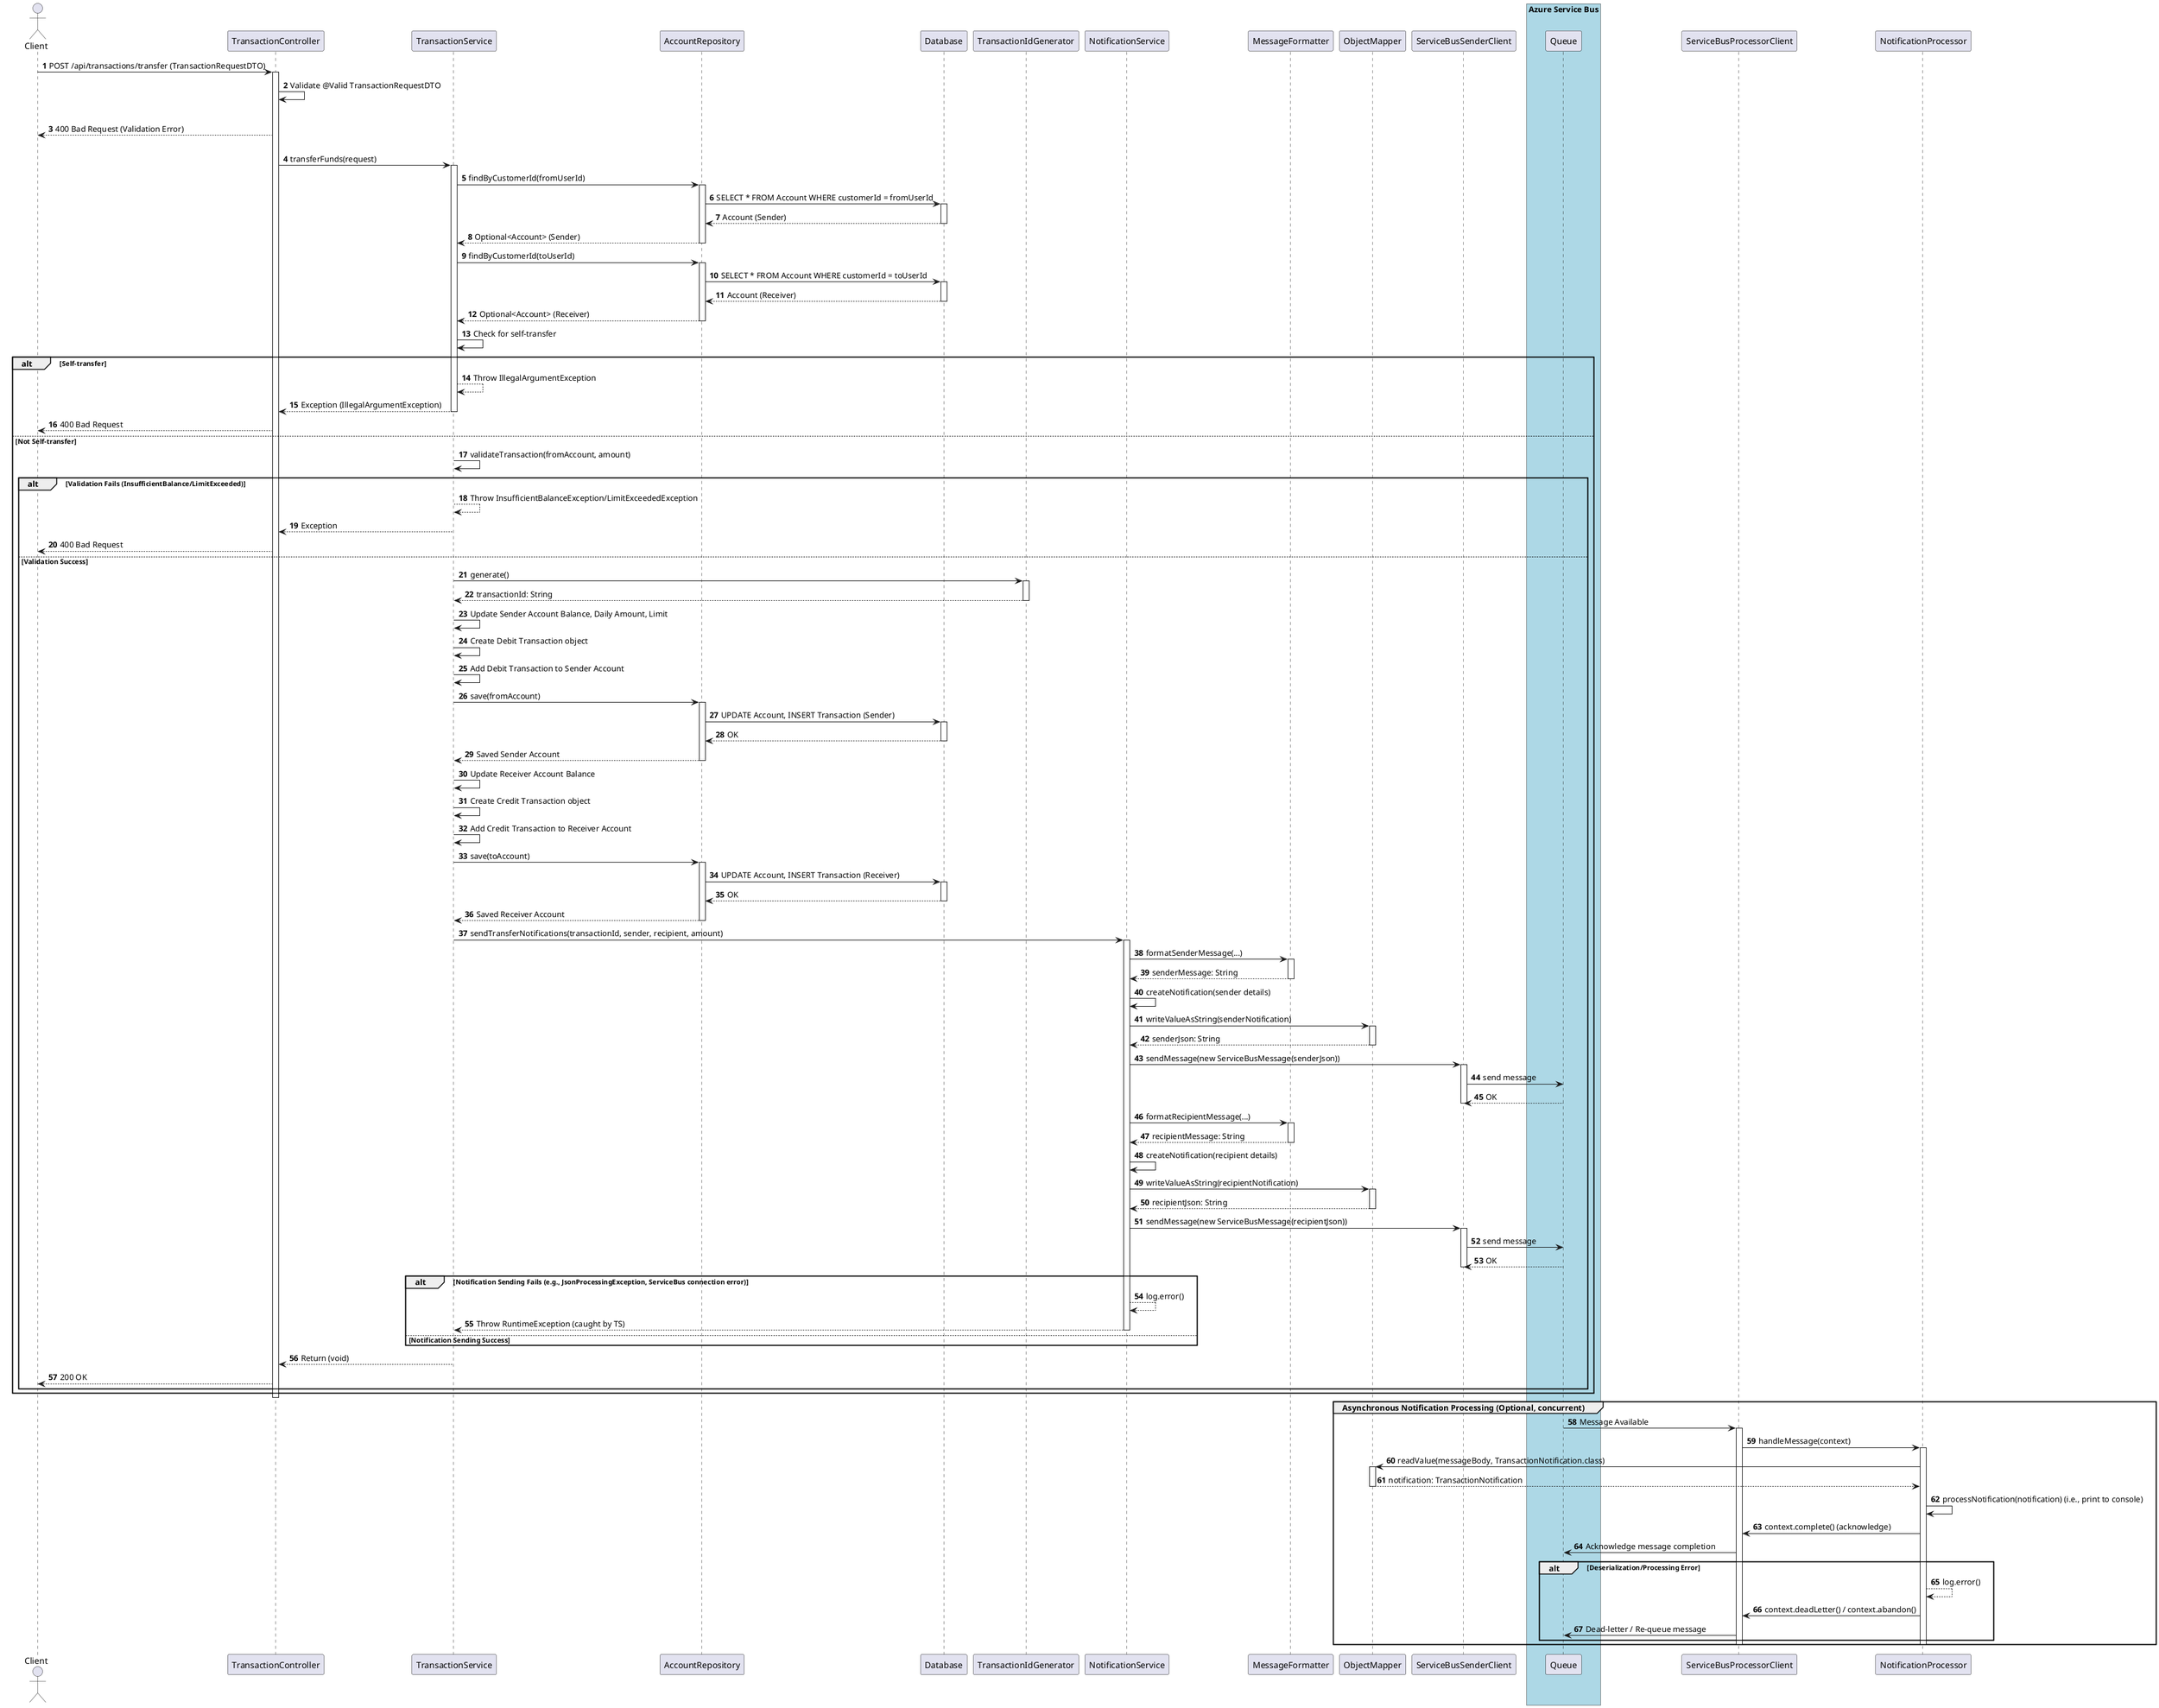@startuml
autonumber
actor "Client" as C
participant "TransactionController" as TC
participant "TransactionService" as TS
participant "AccountRepository" as AR
participant "Database" as DB
participant "TransactionIdGenerator" as TIG
participant "NotificationService" as NS
participant "MessageFormatter" as MF
participant "ObjectMapper" as OM
participant "ServiceBusSenderClient" as SB_SENDER
box "Azure Service Bus" #LightBlue
  participant "Queue" as SB_Q
end box
participant "ServiceBusProcessorClient" as SB_PROCESSOR
participant "NotificationProcessor" as NP

C -> TC: POST /api/transactions/transfer (TransactionRequestDTO)
activate TC
TC -> TC: Validate @Valid TransactionRequestDTO
alt Validation Fails
  TC --> C: 400 Bad Request (Validation Error)
else Validation Success
  TC -> TS: transferFunds(request)
  activate TS
  TS -> AR: findByCustomerId(fromUserId)
  activate AR
  AR -> DB: SELECT * FROM Account WHERE customerId = fromUserId
  activate DB
  DB --> AR: Account (Sender)
  deactivate DB
  AR --> TS: Optional<Account> (Sender)
  deactivate AR

  TS -> AR: findByCustomerId(toUserId)
  activate AR
  AR -> DB: SELECT * FROM Account WHERE customerId = toUserId
  activate DB
  DB --> AR: Account (Receiver)
  deactivate DB
  AR --> TS: Optional<Account> (Receiver)
  deactivate AR

  TS -> TS: Check for self-transfer
  alt Self-transfer
    TS --> TS: Throw IllegalArgumentException
    TS --> TC: Exception (IllegalArgumentException)
    deactivate TS
    TC --> C: 400 Bad Request
  else Not Self-transfer
    TS -> TS: validateTransaction(fromAccount, amount)
    alt Validation Fails (InsufficientBalance/LimitExceeded)
      TS --> TS: Throw InsufficientBalanceException/LimitExceededException
      TS --> TC: Exception
      deactivate TS
      TC --> C: 400 Bad Request
    else Validation Success
      TS -> TIG: generate()
      activate TIG
      TIG --> TS: transactionId: String
      deactivate TIG

      TS -> TS: Update Sender Account Balance, Daily Amount, Limit
      TS -> TS: Create Debit Transaction object
      TS -> TS: Add Debit Transaction to Sender Account
      TS -> AR: save(fromAccount)
      activate AR
      AR -> DB: UPDATE Account, INSERT Transaction (Sender)
      activate DB
      DB --> AR: OK
      deactivate DB
      AR --> TS: Saved Sender Account
      deactivate AR

      TS -> TS: Update Receiver Account Balance
      TS -> TS: Create Credit Transaction object
      TS -> TS: Add Credit Transaction to Receiver Account
      TS -> AR: save(toAccount)
      activate AR
      AR -> DB: UPDATE Account, INSERT Transaction (Receiver)
      activate DB
      DB --> AR: OK
      deactivate DB
      AR --> TS: Saved Receiver Account
      deactivate AR

      TS -> NS: sendTransferNotifications(transactionId, sender, recipient, amount)
      activate NS
      NS -> MF: formatSenderMessage(...)
      activate MF
      MF --> NS: senderMessage: String
      deactivate MF
      NS -> NS: createNotification(sender details)
      NS -> OM: writeValueAsString(senderNotification)
      activate OM
      OM --> NS: senderJson: String
      deactivate OM
      NS -> SB_SENDER: sendMessage(new ServiceBusMessage(senderJson))
      activate SB_SENDER
      SB_SENDER -> SB_Q: send message
      SB_Q --> SB_SENDER: OK
      deactivate SB_SENDER
      NS -> MF: formatRecipientMessage(...)
      activate MF
      MF --> NS: recipientMessage: String
      deactivate MF
      NS -> NS: createNotification(recipient details)
      NS -> OM: writeValueAsString(recipientNotification)
      activate OM
      OM --> NS: recipientJson: String
      deactivate OM
      NS -> SB_SENDER: sendMessage(new ServiceBusMessage(recipientJson))
      activate SB_SENDER
      SB_SENDER -> SB_Q: send message
      SB_Q --> SB_SENDER: OK
      deactivate SB_SENDER
      alt Notification Sending Fails (e.g., JsonProcessingException, ServiceBus connection error)
        NS --> NS: log.error()
        NS --> TS: Throw RuntimeException (caught by TS)
        deactivate NS
      else Notification Sending Success
        deactivate NS
      end

      TS --> TC: Return (void)
      deactivate TS
      TC --> C: 200 OK
    end
  end
deactivate TC

group Asynchronous Notification Processing (Optional, concurrent)
  SB_Q -> SB_PROCESSOR: Message Available
  activate SB_PROCESSOR
  SB_PROCESSOR -> NP: handleMessage(context)
  activate NP
  NP -> OM: readValue(messageBody, TransactionNotification.class)
  activate OM
  OM --> NP: notification: TransactionNotification
  deactivate OM
  NP -> NP: processNotification(notification) (i.e., print to console)
  NP -> SB_PROCESSOR: context.complete() (acknowledge)
  SB_PROCESSOR -> SB_Q: Acknowledge message completion
  alt Deserialization/Processing Error
    NP --> NP: log.error()
    NP -> SB_PROCESSOR: context.deadLetter() / context.abandon()
    SB_PROCESSOR -> SB_Q: Dead-letter / Re-queue message
  end
  deactivate NP
  deactivate SB_PROCESSOR
end

@enduml